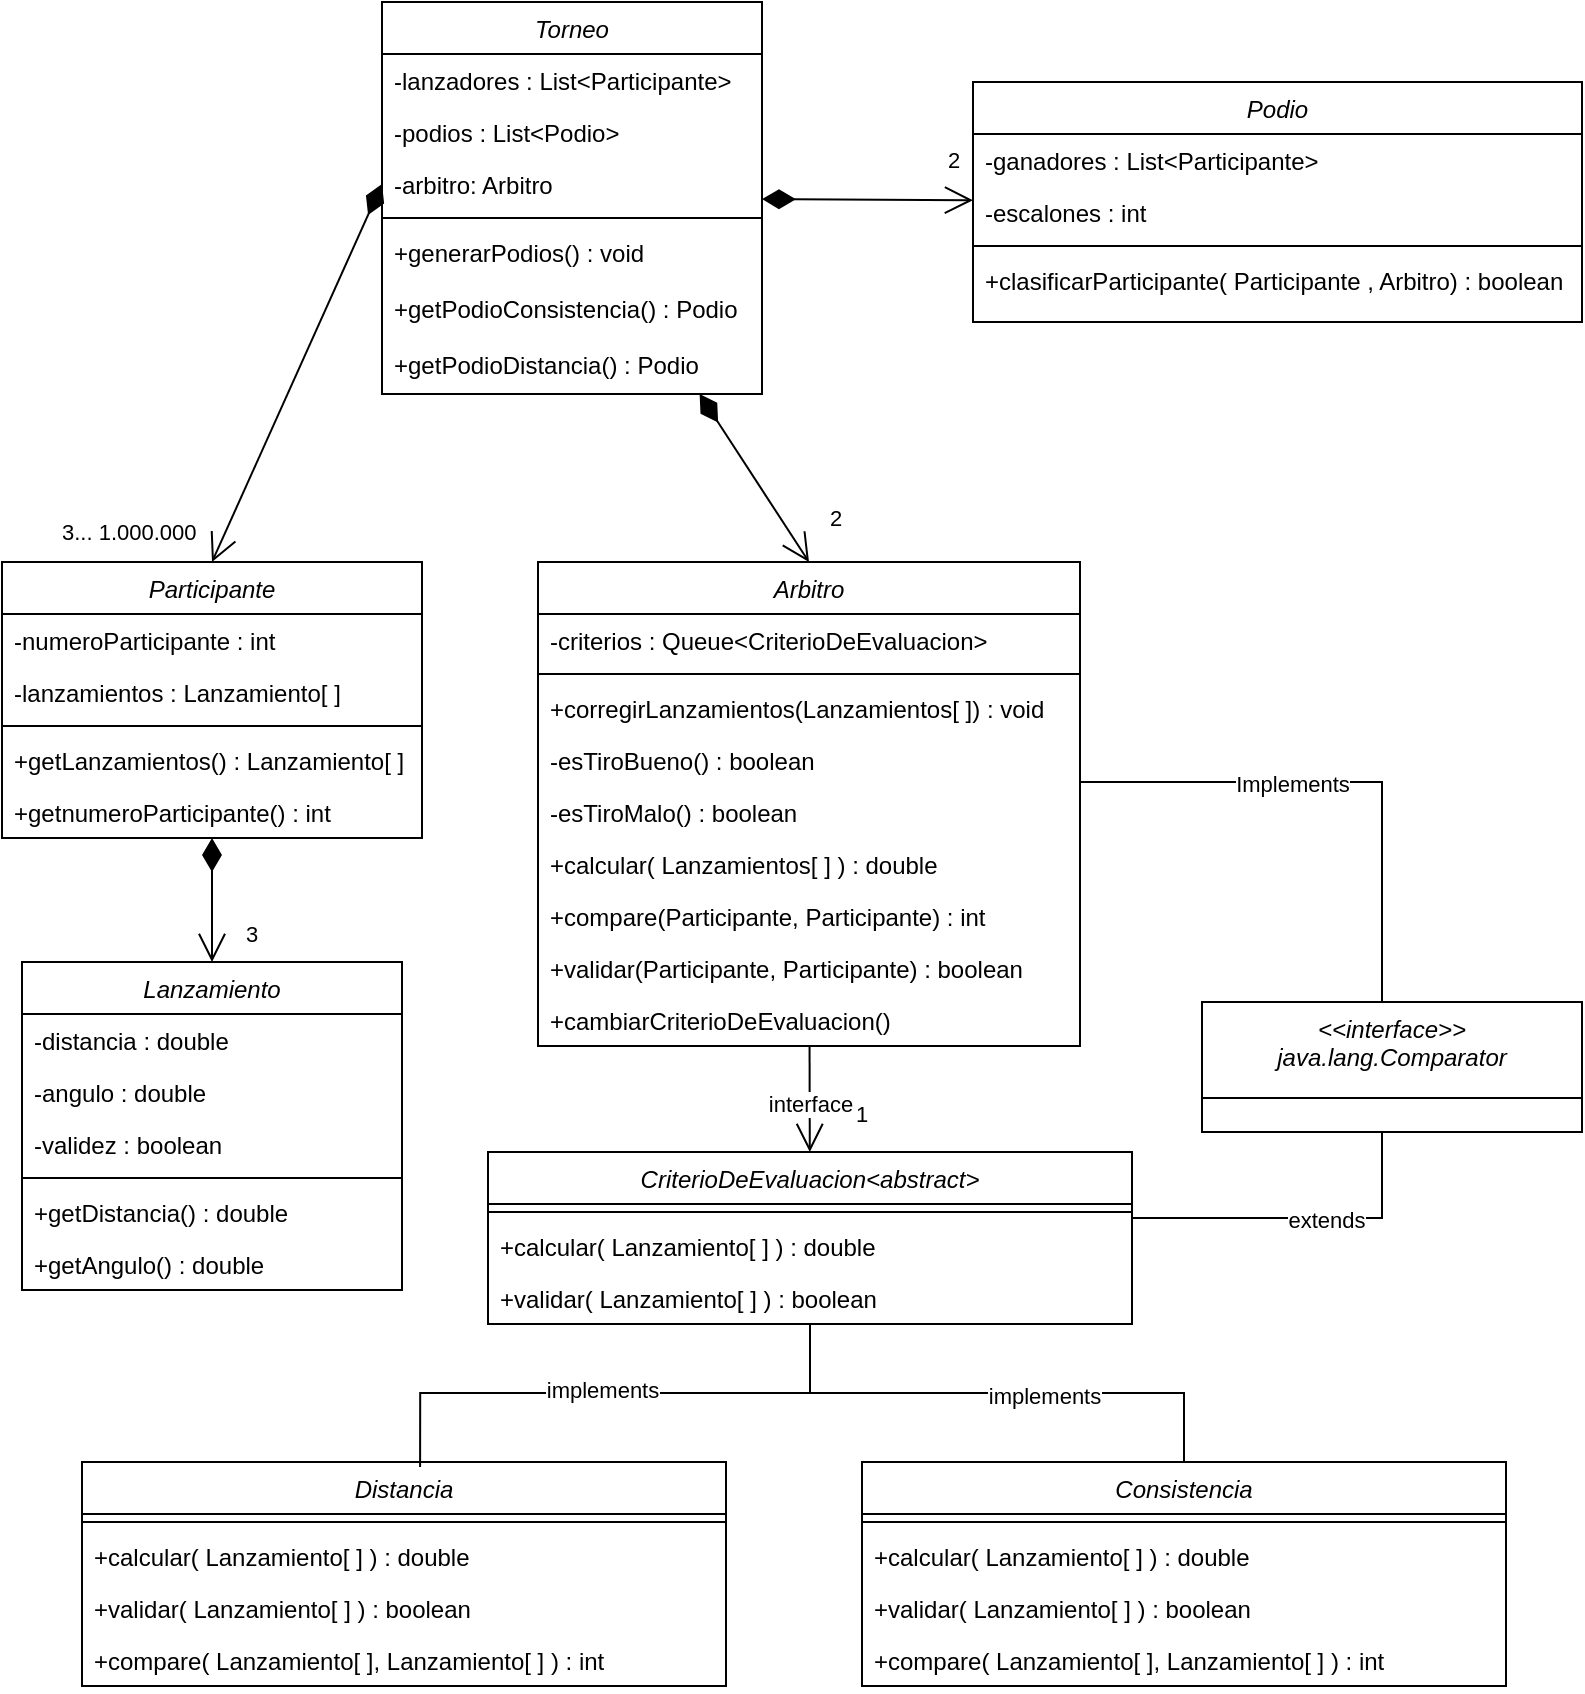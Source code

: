 <mxfile version="14.6.13" type="device"><diagram id="C5RBs43oDa-KdzZeNtuy" name="Page-1"><mxGraphModel dx="846" dy="494" grid="1" gridSize="10" guides="1" tooltips="1" connect="1" arrows="1" fold="1" page="1" pageScale="1" pageWidth="827" pageHeight="1169" math="0" shadow="0"><root><mxCell id="WIyWlLk6GJQsqaUBKTNV-0"/><mxCell id="WIyWlLk6GJQsqaUBKTNV-1" parent="WIyWlLk6GJQsqaUBKTNV-0"/><mxCell id="zkfFHV4jXpPFQw0GAbJ--0" value="Participante" style="swimlane;fontStyle=2;align=center;verticalAlign=top;childLayout=stackLayout;horizontal=1;startSize=26;horizontalStack=0;resizeParent=1;resizeLast=0;collapsible=1;marginBottom=0;rounded=0;shadow=0;strokeWidth=1;" parent="WIyWlLk6GJQsqaUBKTNV-1" vertex="1"><mxGeometry x="10" y="290" width="210" height="138" as="geometry"><mxRectangle x="230" y="140" width="160" height="26" as="alternateBounds"/></mxGeometry></mxCell><mxCell id="zkfFHV4jXpPFQw0GAbJ--1" value="-numeroParticipante : int" style="text;align=left;verticalAlign=top;spacingLeft=4;spacingRight=4;overflow=hidden;rotatable=0;points=[[0,0.5],[1,0.5]];portConstraint=eastwest;" parent="zkfFHV4jXpPFQw0GAbJ--0" vertex="1"><mxGeometry y="26" width="210" height="26" as="geometry"/></mxCell><mxCell id="zkfFHV4jXpPFQw0GAbJ--2" value="-lanzamientos : Lanzamiento[ ]" style="text;align=left;verticalAlign=top;spacingLeft=4;spacingRight=4;overflow=hidden;rotatable=0;points=[[0,0.5],[1,0.5]];portConstraint=eastwest;rounded=0;shadow=0;html=0;" parent="zkfFHV4jXpPFQw0GAbJ--0" vertex="1"><mxGeometry y="52" width="210" height="26" as="geometry"/></mxCell><mxCell id="zkfFHV4jXpPFQw0GAbJ--4" value="" style="line;html=1;strokeWidth=1;align=left;verticalAlign=middle;spacingTop=-1;spacingLeft=3;spacingRight=3;rotatable=0;labelPosition=right;points=[];portConstraint=eastwest;" parent="zkfFHV4jXpPFQw0GAbJ--0" vertex="1"><mxGeometry y="78" width="210" height="8" as="geometry"/></mxCell><mxCell id="J6cvoRRggDAfU-xA0kc1-6" value="+getLanzamientos() : Lanzamiento[ ]" style="text;align=left;verticalAlign=top;spacingLeft=4;spacingRight=4;overflow=hidden;rotatable=0;points=[[0,0.5],[1,0.5]];portConstraint=eastwest;" parent="zkfFHV4jXpPFQw0GAbJ--0" vertex="1"><mxGeometry y="86" width="210" height="26" as="geometry"/></mxCell><mxCell id="J32MNmujbO0PeKh6RAfZ-1" value="+getnumeroParticipante() : int" style="text;align=left;verticalAlign=top;spacingLeft=4;spacingRight=4;overflow=hidden;rotatable=0;points=[[0,0.5],[1,0.5]];portConstraint=eastwest;" parent="zkfFHV4jXpPFQw0GAbJ--0" vertex="1"><mxGeometry y="112" width="210" height="26" as="geometry"/></mxCell><mxCell id="wadOawGHnDw_Fmof8i2d-0" value="Lanzamiento" style="swimlane;fontStyle=2;align=center;verticalAlign=top;childLayout=stackLayout;horizontal=1;startSize=26;horizontalStack=0;resizeParent=1;resizeLast=0;collapsible=1;marginBottom=0;rounded=0;shadow=0;strokeWidth=1;" parent="WIyWlLk6GJQsqaUBKTNV-1" vertex="1"><mxGeometry x="20" y="490" width="190" height="164" as="geometry"><mxRectangle x="230" y="140" width="160" height="26" as="alternateBounds"/></mxGeometry></mxCell><mxCell id="wadOawGHnDw_Fmof8i2d-1" value="-distancia : double" style="text;align=left;verticalAlign=top;spacingLeft=4;spacingRight=4;overflow=hidden;rotatable=0;points=[[0,0.5],[1,0.5]];portConstraint=eastwest;" parent="wadOawGHnDw_Fmof8i2d-0" vertex="1"><mxGeometry y="26" width="190" height="26" as="geometry"/></mxCell><mxCell id="wadOawGHnDw_Fmof8i2d-2" value="-angulo : double" style="text;align=left;verticalAlign=top;spacingLeft=4;spacingRight=4;overflow=hidden;rotatable=0;points=[[0,0.5],[1,0.5]];portConstraint=eastwest;rounded=0;shadow=0;html=0;" parent="wadOawGHnDw_Fmof8i2d-0" vertex="1"><mxGeometry y="52" width="190" height="26" as="geometry"/></mxCell><mxCell id="XZUReGt9CQiSeV_lfnIR-0" value="-validez : boolean" style="text;align=left;verticalAlign=top;spacingLeft=4;spacingRight=4;overflow=hidden;rotatable=0;points=[[0,0.5],[1,0.5]];portConstraint=eastwest;rounded=0;shadow=0;html=0;" parent="wadOawGHnDw_Fmof8i2d-0" vertex="1"><mxGeometry y="78" width="190" height="26" as="geometry"/></mxCell><mxCell id="wadOawGHnDw_Fmof8i2d-4" value="" style="line;html=1;strokeWidth=1;align=left;verticalAlign=middle;spacingTop=-1;spacingLeft=3;spacingRight=3;rotatable=0;labelPosition=right;points=[];portConstraint=eastwest;" parent="wadOawGHnDw_Fmof8i2d-0" vertex="1"><mxGeometry y="104" width="190" height="8" as="geometry"/></mxCell><mxCell id="wadOawGHnDw_Fmof8i2d-5" value="+getDistancia() : double" style="text;align=left;verticalAlign=top;spacingLeft=4;spacingRight=4;overflow=hidden;rotatable=0;points=[[0,0.5],[1,0.5]];portConstraint=eastwest;" parent="wadOawGHnDw_Fmof8i2d-0" vertex="1"><mxGeometry y="112" width="190" height="26" as="geometry"/></mxCell><mxCell id="wadOawGHnDw_Fmof8i2d-6" value="+getAngulo() : double" style="text;align=left;verticalAlign=top;spacingLeft=4;spacingRight=4;overflow=hidden;rotatable=0;points=[[0,0.5],[1,0.5]];portConstraint=eastwest;" parent="wadOawGHnDw_Fmof8i2d-0" vertex="1"><mxGeometry y="138" width="190" height="26" as="geometry"/></mxCell><mxCell id="wadOawGHnDw_Fmof8i2d-8" value="Torneo" style="swimlane;fontStyle=2;align=center;verticalAlign=top;childLayout=stackLayout;horizontal=1;startSize=26;horizontalStack=0;resizeParent=1;resizeLast=0;collapsible=1;marginBottom=0;rounded=0;shadow=0;strokeWidth=1;" parent="WIyWlLk6GJQsqaUBKTNV-1" vertex="1"><mxGeometry x="200" y="10" width="190" height="196" as="geometry"><mxRectangle x="230" y="140" width="160" height="26" as="alternateBounds"/></mxGeometry></mxCell><mxCell id="wadOawGHnDw_Fmof8i2d-9" value="-lanzadores : List&lt;Participante&gt;" style="text;align=left;verticalAlign=top;spacingLeft=4;spacingRight=4;overflow=hidden;rotatable=0;points=[[0,0.5],[1,0.5]];portConstraint=eastwest;" parent="wadOawGHnDw_Fmof8i2d-8" vertex="1"><mxGeometry y="26" width="190" height="26" as="geometry"/></mxCell><mxCell id="J6cvoRRggDAfU-xA0kc1-4" value="-podios : List&lt;Podio&gt;" style="text;align=left;verticalAlign=top;spacingLeft=4;spacingRight=4;overflow=hidden;rotatable=0;points=[[0,0.5],[1,0.5]];portConstraint=eastwest;rounded=0;shadow=0;html=0;" parent="wadOawGHnDw_Fmof8i2d-8" vertex="1"><mxGeometry y="52" width="190" height="26" as="geometry"/></mxCell><mxCell id="lCgNMdjOoGHEnWNnT1DN-0" value="-arbitro: Arbitro" style="text;align=left;verticalAlign=top;spacingLeft=4;spacingRight=4;overflow=hidden;rotatable=0;points=[[0,0.5],[1,0.5]];portConstraint=eastwest;rounded=0;shadow=0;html=0;" parent="wadOawGHnDw_Fmof8i2d-8" vertex="1"><mxGeometry y="78" width="190" height="26" as="geometry"/></mxCell><mxCell id="wadOawGHnDw_Fmof8i2d-11" value="" style="line;html=1;strokeWidth=1;align=left;verticalAlign=middle;spacingTop=-1;spacingLeft=3;spacingRight=3;rotatable=0;labelPosition=right;points=[];portConstraint=eastwest;" parent="wadOawGHnDw_Fmof8i2d-8" vertex="1"><mxGeometry y="104" width="190" height="8" as="geometry"/></mxCell><mxCell id="wadOawGHnDw_Fmof8i2d-17" value="+generarPodios() : void" style="text;align=left;verticalAlign=top;spacingLeft=4;spacingRight=4;overflow=hidden;rotatable=0;points=[[0,0.5],[1,0.5]];portConstraint=eastwest;" parent="wadOawGHnDw_Fmof8i2d-8" vertex="1"><mxGeometry y="112" width="190" height="28" as="geometry"/></mxCell><mxCell id="ThPwKF2G3gAejZATNMQF-1" value="+getPodioConsistencia() : Podio" style="text;align=left;verticalAlign=top;spacingLeft=4;spacingRight=4;overflow=hidden;rotatable=0;points=[[0,0.5],[1,0.5]];portConstraint=eastwest;" vertex="1" parent="wadOawGHnDw_Fmof8i2d-8"><mxGeometry y="140" width="190" height="28" as="geometry"/></mxCell><mxCell id="ThPwKF2G3gAejZATNMQF-0" value="+getPodioDistancia() : Podio" style="text;align=left;verticalAlign=top;spacingLeft=4;spacingRight=4;overflow=hidden;rotatable=0;points=[[0,0.5],[1,0.5]];portConstraint=eastwest;" vertex="1" parent="wadOawGHnDw_Fmof8i2d-8"><mxGeometry y="168" width="190" height="28" as="geometry"/></mxCell><mxCell id="wadOawGHnDw_Fmof8i2d-13" value="Podio" style="swimlane;fontStyle=2;align=center;verticalAlign=top;childLayout=stackLayout;horizontal=1;startSize=26;horizontalStack=0;resizeParent=1;resizeLast=0;collapsible=1;marginBottom=0;rounded=0;shadow=0;strokeWidth=1;" parent="WIyWlLk6GJQsqaUBKTNV-1" vertex="1"><mxGeometry x="495.5" y="50" width="304.5" height="120" as="geometry"><mxRectangle x="230" y="140" width="160" height="26" as="alternateBounds"/></mxGeometry></mxCell><mxCell id="wadOawGHnDw_Fmof8i2d-15" value="-ganadores : List&lt;Participante&gt;" style="text;align=left;verticalAlign=top;spacingLeft=4;spacingRight=4;overflow=hidden;rotatable=0;points=[[0,0.5],[1,0.5]];portConstraint=eastwest;rounded=0;shadow=0;html=0;" parent="wadOawGHnDw_Fmof8i2d-13" vertex="1"><mxGeometry y="26" width="304.5" height="26" as="geometry"/></mxCell><mxCell id="wadOawGHnDw_Fmof8i2d-19" value="-escalones : int" style="text;align=left;verticalAlign=top;spacingLeft=4;spacingRight=4;overflow=hidden;rotatable=0;points=[[0,0.5],[1,0.5]];portConstraint=eastwest;rounded=0;shadow=0;html=0;" parent="wadOawGHnDw_Fmof8i2d-13" vertex="1"><mxGeometry y="52" width="304.5" height="26" as="geometry"/></mxCell><mxCell id="wadOawGHnDw_Fmof8i2d-16" value="" style="line;html=1;strokeWidth=1;align=left;verticalAlign=middle;spacingTop=-1;spacingLeft=3;spacingRight=3;rotatable=0;labelPosition=right;points=[];portConstraint=eastwest;" parent="wadOawGHnDw_Fmof8i2d-13" vertex="1"><mxGeometry y="78" width="304.5" height="8" as="geometry"/></mxCell><mxCell id="203Ihn-BrnSox9uaKW_x-5" value="+clasificarParticipante( Participante , Arbitro) : boolean" style="text;align=left;verticalAlign=top;spacingLeft=4;spacingRight=4;overflow=hidden;rotatable=0;points=[[0,0.5],[1,0.5]];portConstraint=eastwest;rounded=0;shadow=0;html=0;" parent="wadOawGHnDw_Fmof8i2d-13" vertex="1"><mxGeometry y="86" width="304.5" height="26" as="geometry"/></mxCell><mxCell id="wadOawGHnDw_Fmof8i2d-20" value="3... 1.000.000" style="endArrow=open;html=1;endSize=12;startArrow=diamondThin;startSize=14;startFill=1;align=left;verticalAlign=bottom;entryX=0.5;entryY=0;entryDx=0;entryDy=0;exitX=0;exitY=0.5;exitDx=0;exitDy=0;" parent="WIyWlLk6GJQsqaUBKTNV-1" source="lCgNMdjOoGHEnWNnT1DN-0" target="zkfFHV4jXpPFQw0GAbJ--0" edge="1"><mxGeometry x="1" y="-76" relative="1" as="geometry"><mxPoint x="260" y="119" as="sourcePoint"/><mxPoint x="410" y="230" as="targetPoint"/><mxPoint x="-8" y="25" as="offset"/></mxGeometry></mxCell><mxCell id="wadOawGHnDw_Fmof8i2d-22" value="3" style="endArrow=open;html=1;endSize=12;startArrow=diamondThin;startSize=14;startFill=1;align=left;verticalAlign=bottom;entryX=0.5;entryY=0;entryDx=0;entryDy=0;" parent="WIyWlLk6GJQsqaUBKTNV-1" source="zkfFHV4jXpPFQw0GAbJ--0" target="wadOawGHnDw_Fmof8i2d-0" edge="1"><mxGeometry x="0.831" y="15" relative="1" as="geometry"><mxPoint x="109.96" y="428.0" as="sourcePoint"/><mxPoint x="365" y="310" as="targetPoint"/><mxPoint as="offset"/></mxGeometry></mxCell><mxCell id="lCgNMdjOoGHEnWNnT1DN-2" value="Arbitro" style="swimlane;fontStyle=2;align=center;verticalAlign=top;childLayout=stackLayout;horizontal=1;startSize=26;horizontalStack=0;resizeParent=1;resizeLast=0;collapsible=1;marginBottom=0;rounded=0;shadow=0;strokeWidth=1;" parent="WIyWlLk6GJQsqaUBKTNV-1" vertex="1"><mxGeometry x="278" y="290" width="271" height="242" as="geometry"><mxRectangle x="230" y="140" width="160" height="26" as="alternateBounds"/></mxGeometry></mxCell><mxCell id="AGze9RTLMN60Zt4L8Ju--1" value="-criterios : Queue&lt;CriterioDeEvaluacion&gt;" style="text;align=left;verticalAlign=top;spacingLeft=4;spacingRight=4;overflow=hidden;rotatable=0;points=[[0,0.5],[1,0.5]];portConstraint=eastwest;" parent="lCgNMdjOoGHEnWNnT1DN-2" vertex="1"><mxGeometry y="26" width="271" height="26" as="geometry"/></mxCell><mxCell id="lCgNMdjOoGHEnWNnT1DN-5" value="" style="line;html=1;strokeWidth=1;align=left;verticalAlign=middle;spacingTop=-1;spacingLeft=3;spacingRight=3;rotatable=0;labelPosition=right;points=[];portConstraint=eastwest;" parent="lCgNMdjOoGHEnWNnT1DN-2" vertex="1"><mxGeometry y="52" width="271" height="8" as="geometry"/></mxCell><mxCell id="lCgNMdjOoGHEnWNnT1DN-11" value="+corregirLanzamientos(Lanzamientos[ ]) : void" style="text;align=left;verticalAlign=top;spacingLeft=4;spacingRight=4;overflow=hidden;rotatable=0;points=[[0,0.5],[1,0.5]];portConstraint=eastwest;" parent="lCgNMdjOoGHEnWNnT1DN-2" vertex="1"><mxGeometry y="60" width="271" height="26" as="geometry"/></mxCell><mxCell id="lCgNMdjOoGHEnWNnT1DN-9" value="-esTiroBueno() : boolean" style="text;align=left;verticalAlign=top;spacingLeft=4;spacingRight=4;overflow=hidden;rotatable=0;points=[[0,0.5],[1,0.5]];portConstraint=eastwest;" parent="lCgNMdjOoGHEnWNnT1DN-2" vertex="1"><mxGeometry y="86" width="271" height="26" as="geometry"/></mxCell><mxCell id="lCgNMdjOoGHEnWNnT1DN-10" value="-esTiroMalo() : boolean" style="text;align=left;verticalAlign=top;spacingLeft=4;spacingRight=4;overflow=hidden;rotatable=0;points=[[0,0.5],[1,0.5]];portConstraint=eastwest;" parent="lCgNMdjOoGHEnWNnT1DN-2" vertex="1"><mxGeometry y="112" width="271" height="26" as="geometry"/></mxCell><mxCell id="lCgNMdjOoGHEnWNnT1DN-6" value="+calcular( Lanzamientos[ ] ) : double" style="text;align=left;verticalAlign=top;spacingLeft=4;spacingRight=4;overflow=hidden;rotatable=0;points=[[0,0.5],[1,0.5]];portConstraint=eastwest;" parent="lCgNMdjOoGHEnWNnT1DN-2" vertex="1"><mxGeometry y="138" width="271" height="26" as="geometry"/></mxCell><mxCell id="J32MNmujbO0PeKh6RAfZ-0" value="+compare(Participante, Participante) : int" style="text;align=left;verticalAlign=top;spacingLeft=4;spacingRight=4;overflow=hidden;rotatable=0;points=[[0,0.5],[1,0.5]];portConstraint=eastwest;" parent="lCgNMdjOoGHEnWNnT1DN-2" vertex="1"><mxGeometry y="164" width="271" height="26" as="geometry"/></mxCell><mxCell id="XZUReGt9CQiSeV_lfnIR-1" value="+validar(Participante, Participante) : boolean" style="text;align=left;verticalAlign=top;spacingLeft=4;spacingRight=4;overflow=hidden;rotatable=0;points=[[0,0.5],[1,0.5]];portConstraint=eastwest;" parent="lCgNMdjOoGHEnWNnT1DN-2" vertex="1"><mxGeometry y="190" width="271" height="26" as="geometry"/></mxCell><mxCell id="3veK4EsDXIptPHnY6Te4-0" value="+cambiarCriterioDeEvaluacion()" style="text;align=left;verticalAlign=top;spacingLeft=4;spacingRight=4;overflow=hidden;rotatable=0;points=[[0,0.5],[1,0.5]];portConstraint=eastwest;" parent="lCgNMdjOoGHEnWNnT1DN-2" vertex="1"><mxGeometry y="216" width="271" height="26" as="geometry"/></mxCell><mxCell id="lCgNMdjOoGHEnWNnT1DN-12" value="2" style="endArrow=open;html=1;endSize=12;startArrow=diamondThin;startSize=14;startFill=1;align=left;verticalAlign=bottom;entryX=0.5;entryY=0;entryDx=0;entryDy=0;" parent="WIyWlLk6GJQsqaUBKTNV-1" source="wadOawGHnDw_Fmof8i2d-8" target="lCgNMdjOoGHEnWNnT1DN-2" edge="1"><mxGeometry x="0.861" y="14" relative="1" as="geometry"><mxPoint x="361.16" y="228.99" as="sourcePoint"/><mxPoint x="125" y="550" as="targetPoint"/><mxPoint as="offset"/></mxGeometry></mxCell><mxCell id="J6cvoRRggDAfU-xA0kc1-10" value="2" style="endArrow=open;html=1;endSize=12;startArrow=diamondThin;startSize=14;startFill=1;align=left;verticalAlign=bottom;" parent="WIyWlLk6GJQsqaUBKTNV-1" source="wadOawGHnDw_Fmof8i2d-8" target="wadOawGHnDw_Fmof8i2d-13" edge="1"><mxGeometry x="0.72" y="11" relative="1" as="geometry"><mxPoint x="550" y="310" as="sourcePoint"/><mxPoint x="710" y="310" as="targetPoint"/><mxPoint as="offset"/></mxGeometry></mxCell><mxCell id="J32MNmujbO0PeKh6RAfZ-2" value="CriterioDeEvaluacion&lt;abstract&gt;" style="swimlane;fontStyle=2;align=center;verticalAlign=top;childLayout=stackLayout;horizontal=1;startSize=26;horizontalStack=0;resizeParent=1;resizeLast=0;collapsible=1;marginBottom=0;rounded=0;shadow=0;strokeWidth=1;" parent="WIyWlLk6GJQsqaUBKTNV-1" vertex="1"><mxGeometry x="253" y="585" width="322" height="86" as="geometry"><mxRectangle x="230" y="140" width="160" height="26" as="alternateBounds"/></mxGeometry></mxCell><mxCell id="J32MNmujbO0PeKh6RAfZ-5" value="" style="line;html=1;strokeWidth=1;align=left;verticalAlign=middle;spacingTop=-1;spacingLeft=3;spacingRight=3;rotatable=0;labelPosition=right;points=[];portConstraint=eastwest;" parent="J32MNmujbO0PeKh6RAfZ-2" vertex="1"><mxGeometry y="26" width="322" height="8" as="geometry"/></mxCell><mxCell id="J32MNmujbO0PeKh6RAfZ-6" value="+calcular( Lanzamiento[ ] ) : double" style="text;align=left;verticalAlign=top;spacingLeft=4;spacingRight=4;overflow=hidden;rotatable=0;points=[[0,0.5],[1,0.5]];portConstraint=eastwest;rounded=0;shadow=0;html=0;" parent="J32MNmujbO0PeKh6RAfZ-2" vertex="1"><mxGeometry y="34" width="322" height="26" as="geometry"/></mxCell><mxCell id="XZUReGt9CQiSeV_lfnIR-2" value="+validar( Lanzamiento[ ] ) : boolean" style="text;align=left;verticalAlign=top;spacingLeft=4;spacingRight=4;overflow=hidden;rotatable=0;points=[[0,0.5],[1,0.5]];portConstraint=eastwest;rounded=0;shadow=0;html=0;" parent="J32MNmujbO0PeKh6RAfZ-2" vertex="1"><mxGeometry y="60" width="322" height="26" as="geometry"/></mxCell><mxCell id="J32MNmujbO0PeKh6RAfZ-8" value="Distancia" style="swimlane;fontStyle=2;align=center;verticalAlign=top;childLayout=stackLayout;horizontal=1;startSize=26;horizontalStack=0;resizeParent=1;resizeLast=0;collapsible=1;marginBottom=0;rounded=0;shadow=0;strokeWidth=1;" parent="WIyWlLk6GJQsqaUBKTNV-1" vertex="1"><mxGeometry x="50" y="740" width="322" height="112" as="geometry"><mxRectangle x="230" y="140" width="160" height="26" as="alternateBounds"/></mxGeometry></mxCell><mxCell id="J32MNmujbO0PeKh6RAfZ-9" value="" style="line;html=1;strokeWidth=1;align=left;verticalAlign=middle;spacingTop=-1;spacingLeft=3;spacingRight=3;rotatable=0;labelPosition=right;points=[];portConstraint=eastwest;" parent="J32MNmujbO0PeKh6RAfZ-8" vertex="1"><mxGeometry y="26" width="322" height="8" as="geometry"/></mxCell><mxCell id="J32MNmujbO0PeKh6RAfZ-10" value="+calcular( Lanzamiento[ ] ) : double" style="text;align=left;verticalAlign=top;spacingLeft=4;spacingRight=4;overflow=hidden;rotatable=0;points=[[0,0.5],[1,0.5]];portConstraint=eastwest;rounded=0;shadow=0;html=0;" parent="J32MNmujbO0PeKh6RAfZ-8" vertex="1"><mxGeometry y="34" width="322" height="26" as="geometry"/></mxCell><mxCell id="J32MNmujbO0PeKh6RAfZ-11" value="+validar( Lanzamiento[ ] ) : boolean" style="text;align=left;verticalAlign=top;spacingLeft=4;spacingRight=4;overflow=hidden;rotatable=0;points=[[0,0.5],[1,0.5]];portConstraint=eastwest;rounded=0;shadow=0;html=0;" parent="J32MNmujbO0PeKh6RAfZ-8" vertex="1"><mxGeometry y="60" width="322" height="26" as="geometry"/></mxCell><mxCell id="XZUReGt9CQiSeV_lfnIR-3" value="+compare( Lanzamiento[ ], Lanzamiento[ ] ) : int" style="text;align=left;verticalAlign=top;spacingLeft=4;spacingRight=4;overflow=hidden;rotatable=0;points=[[0,0.5],[1,0.5]];portConstraint=eastwest;rounded=0;shadow=0;html=0;" parent="J32MNmujbO0PeKh6RAfZ-8" vertex="1"><mxGeometry y="86" width="322" height="26" as="geometry"/></mxCell><mxCell id="BIcpLeSDuirvKfHYZs_W-1" style="edgeStyle=orthogonalEdgeStyle;rounded=0;orthogonalLoop=1;jettySize=auto;html=1;endArrow=none;endFill=0;endSize=27;" parent="WIyWlLk6GJQsqaUBKTNV-1" source="J32MNmujbO0PeKh6RAfZ-12" target="J32MNmujbO0PeKh6RAfZ-2" edge="1"><mxGeometry relative="1" as="geometry"/></mxCell><mxCell id="moYZLyehA8Y5ttussQpy-3" value="implements" style="edgeLabel;html=1;align=center;verticalAlign=middle;resizable=0;points=[];" parent="BIcpLeSDuirvKfHYZs_W-1" vertex="1" connectable="0"><mxGeometry x="-0.191" y="1" relative="1" as="geometry"><mxPoint x="-1" as="offset"/></mxGeometry></mxCell><mxCell id="J32MNmujbO0PeKh6RAfZ-12" value="Consistencia" style="swimlane;fontStyle=2;align=center;verticalAlign=top;childLayout=stackLayout;horizontal=1;startSize=26;horizontalStack=0;resizeParent=1;resizeLast=0;collapsible=1;marginBottom=0;rounded=0;shadow=0;strokeWidth=1;" parent="WIyWlLk6GJQsqaUBKTNV-1" vertex="1"><mxGeometry x="440" y="740" width="322" height="112" as="geometry"><mxRectangle x="230" y="140" width="160" height="26" as="alternateBounds"/></mxGeometry></mxCell><mxCell id="J32MNmujbO0PeKh6RAfZ-13" value="" style="line;html=1;strokeWidth=1;align=left;verticalAlign=middle;spacingTop=-1;spacingLeft=3;spacingRight=3;rotatable=0;labelPosition=right;points=[];portConstraint=eastwest;" parent="J32MNmujbO0PeKh6RAfZ-12" vertex="1"><mxGeometry y="26" width="322" height="8" as="geometry"/></mxCell><mxCell id="J32MNmujbO0PeKh6RAfZ-14" value="+calcular( Lanzamiento[ ] ) : double" style="text;align=left;verticalAlign=top;spacingLeft=4;spacingRight=4;overflow=hidden;rotatable=0;points=[[0,0.5],[1,0.5]];portConstraint=eastwest;rounded=0;shadow=0;html=0;" parent="J32MNmujbO0PeKh6RAfZ-12" vertex="1"><mxGeometry y="34" width="322" height="26" as="geometry"/></mxCell><mxCell id="XZUReGt9CQiSeV_lfnIR-4" value="+validar( Lanzamiento[ ] ) : boolean" style="text;align=left;verticalAlign=top;spacingLeft=4;spacingRight=4;overflow=hidden;rotatable=0;points=[[0,0.5],[1,0.5]];portConstraint=eastwest;rounded=0;shadow=0;html=0;" parent="J32MNmujbO0PeKh6RAfZ-12" vertex="1"><mxGeometry y="60" width="322" height="26" as="geometry"/></mxCell><mxCell id="QAMEQJSbr7IbrdVxFB61-0" value="+compare( Lanzamiento[ ], Lanzamiento[ ] ) : int" style="text;align=left;verticalAlign=top;spacingLeft=4;spacingRight=4;overflow=hidden;rotatable=0;points=[[0,0.5],[1,0.5]];portConstraint=eastwest;rounded=0;shadow=0;html=0;" parent="J32MNmujbO0PeKh6RAfZ-12" vertex="1"><mxGeometry y="86" width="322" height="26" as="geometry"/></mxCell><mxCell id="BIcpLeSDuirvKfHYZs_W-3" value="1" style="endArrow=open;html=1;endSize=12;startArrow=none;startSize=14;startFill=0;align=left;verticalAlign=bottom;" parent="WIyWlLk6GJQsqaUBKTNV-1" source="lCgNMdjOoGHEnWNnT1DN-2" target="J32MNmujbO0PeKh6RAfZ-2" edge="1"><mxGeometry x="0.621" y="21" relative="1" as="geometry"><mxPoint x="560" y="620" as="sourcePoint"/><mxPoint x="630" y="620" as="targetPoint"/><mxPoint as="offset"/></mxGeometry></mxCell><mxCell id="moYZLyehA8Y5ttussQpy-0" value="interface" style="edgeLabel;html=1;align=center;verticalAlign=middle;resizable=0;points=[];" parent="BIcpLeSDuirvKfHYZs_W-3" vertex="1" connectable="0"><mxGeometry x="-0.418" relative="1" as="geometry"><mxPoint y="13" as="offset"/></mxGeometry></mxCell><mxCell id="I4NyyvwoNdGqzJFJBSnQ-0" style="edgeStyle=orthogonalEdgeStyle;rounded=0;orthogonalLoop=1;jettySize=auto;html=1;endArrow=none;endFill=0;endSize=27;exitX=0.525;exitY=0.022;exitDx=0;exitDy=0;exitPerimeter=0;" parent="WIyWlLk6GJQsqaUBKTNV-1" source="J32MNmujbO0PeKh6RAfZ-8" target="J32MNmujbO0PeKh6RAfZ-2" edge="1"><mxGeometry relative="1" as="geometry"><mxPoint x="611" y="750" as="sourcePoint"/><mxPoint x="424" y="685" as="targetPoint"/></mxGeometry></mxCell><mxCell id="moYZLyehA8Y5ttussQpy-4" value="implements" style="edgeLabel;html=1;align=center;verticalAlign=middle;resizable=0;points=[];" parent="I4NyyvwoNdGqzJFJBSnQ-0" vertex="1" connectable="0"><mxGeometry x="0.088" y="3" relative="1" as="geometry"><mxPoint x="-17" y="1" as="offset"/></mxGeometry></mxCell><mxCell id="-v-O_iNRVWZzvjgJZFDV-1" style="edgeStyle=orthogonalEdgeStyle;rounded=0;orthogonalLoop=1;jettySize=auto;html=1;endArrow=none;endFill=0;endSize=27;" parent="WIyWlLk6GJQsqaUBKTNV-1" source="-v-O_iNRVWZzvjgJZFDV-0" target="lCgNMdjOoGHEnWNnT1DN-2" edge="1"><mxGeometry relative="1" as="geometry"><Array as="points"><mxPoint x="700" y="400"/></Array></mxGeometry></mxCell><mxCell id="-v-O_iNRVWZzvjgJZFDV-2" value="Implements" style="edgeLabel;html=1;align=center;verticalAlign=middle;resizable=0;points=[];" parent="-v-O_iNRVWZzvjgJZFDV-1" vertex="1" connectable="0"><mxGeometry x="0.198" y="1" relative="1" as="geometry"><mxPoint x="1" as="offset"/></mxGeometry></mxCell><mxCell id="-v-O_iNRVWZzvjgJZFDV-0" value="&lt;&lt;interface&gt;&gt;&#10;java.lang.Comparator" style="swimlane;fontStyle=2;align=center;verticalAlign=top;childLayout=stackLayout;horizontal=1;startSize=48;horizontalStack=0;resizeParent=1;resizeLast=0;collapsible=1;marginBottom=0;rounded=0;shadow=0;strokeWidth=1;" parent="WIyWlLk6GJQsqaUBKTNV-1" vertex="1"><mxGeometry x="610" y="510" width="190" height="65" as="geometry"><mxRectangle x="630" y="585" width="160" height="26" as="alternateBounds"/></mxGeometry></mxCell><mxCell id="w5NZEou5MiJMWEnDe5kg-0" style="edgeStyle=orthogonalEdgeStyle;rounded=0;orthogonalLoop=1;jettySize=auto;html=1;endArrow=none;endFill=0;endSize=27;" parent="WIyWlLk6GJQsqaUBKTNV-1" source="-v-O_iNRVWZzvjgJZFDV-0" target="J32MNmujbO0PeKh6RAfZ-2" edge="1"><mxGeometry relative="1" as="geometry"><mxPoint x="720" y="680" as="sourcePoint"/><mxPoint x="575" y="670" as="targetPoint"/><Array as="points"><mxPoint x="700" y="618"/></Array></mxGeometry></mxCell><mxCell id="w5NZEou5MiJMWEnDe5kg-1" value="extends" style="edgeLabel;html=1;align=center;verticalAlign=middle;resizable=0;points=[];" parent="w5NZEou5MiJMWEnDe5kg-0" vertex="1" connectable="0"><mxGeometry x="0.198" y="1" relative="1" as="geometry"><mxPoint x="29" as="offset"/></mxGeometry></mxCell></root></mxGraphModel></diagram></mxfile>